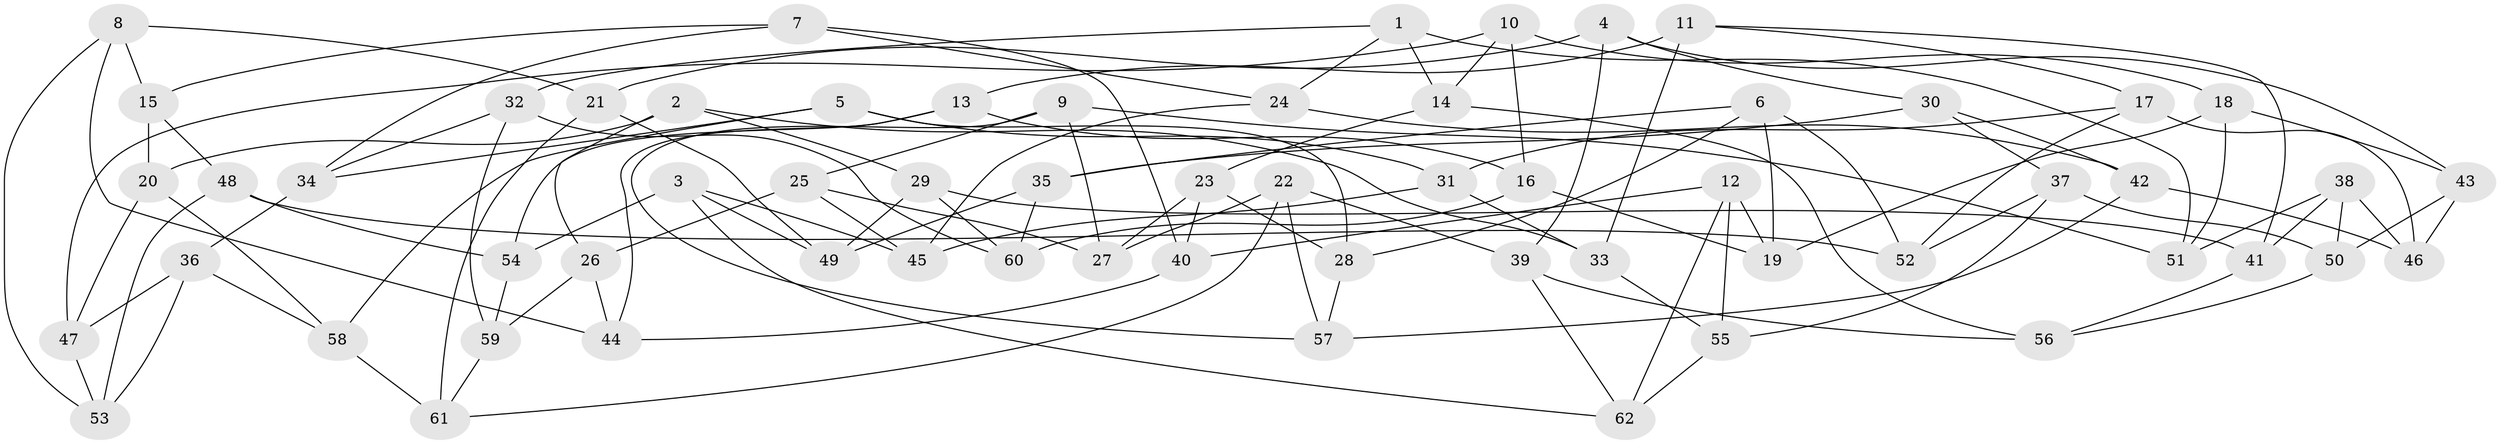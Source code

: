 // Generated by graph-tools (version 1.1) at 2025/03/03/09/25 03:03:10]
// undirected, 62 vertices, 124 edges
graph export_dot {
graph [start="1"]
  node [color=gray90,style=filled];
  1;
  2;
  3;
  4;
  5;
  6;
  7;
  8;
  9;
  10;
  11;
  12;
  13;
  14;
  15;
  16;
  17;
  18;
  19;
  20;
  21;
  22;
  23;
  24;
  25;
  26;
  27;
  28;
  29;
  30;
  31;
  32;
  33;
  34;
  35;
  36;
  37;
  38;
  39;
  40;
  41;
  42;
  43;
  44;
  45;
  46;
  47;
  48;
  49;
  50;
  51;
  52;
  53;
  54;
  55;
  56;
  57;
  58;
  59;
  60;
  61;
  62;
  1 -- 32;
  1 -- 14;
  1 -- 24;
  1 -- 51;
  2 -- 26;
  2 -- 20;
  2 -- 29;
  2 -- 33;
  3 -- 62;
  3 -- 54;
  3 -- 45;
  3 -- 49;
  4 -- 39;
  4 -- 43;
  4 -- 30;
  4 -- 21;
  5 -- 58;
  5 -- 34;
  5 -- 31;
  5 -- 28;
  6 -- 28;
  6 -- 35;
  6 -- 19;
  6 -- 52;
  7 -- 40;
  7 -- 34;
  7 -- 24;
  7 -- 15;
  8 -- 53;
  8 -- 21;
  8 -- 15;
  8 -- 44;
  9 -- 51;
  9 -- 57;
  9 -- 25;
  9 -- 27;
  10 -- 47;
  10 -- 14;
  10 -- 18;
  10 -- 16;
  11 -- 13;
  11 -- 17;
  11 -- 33;
  11 -- 41;
  12 -- 19;
  12 -- 62;
  12 -- 40;
  12 -- 55;
  13 -- 44;
  13 -- 54;
  13 -- 16;
  14 -- 23;
  14 -- 56;
  15 -- 20;
  15 -- 48;
  16 -- 60;
  16 -- 19;
  17 -- 31;
  17 -- 52;
  17 -- 46;
  18 -- 51;
  18 -- 43;
  18 -- 19;
  20 -- 58;
  20 -- 47;
  21 -- 61;
  21 -- 49;
  22 -- 39;
  22 -- 57;
  22 -- 61;
  22 -- 27;
  23 -- 28;
  23 -- 40;
  23 -- 27;
  24 -- 42;
  24 -- 45;
  25 -- 45;
  25 -- 27;
  25 -- 26;
  26 -- 59;
  26 -- 44;
  28 -- 57;
  29 -- 49;
  29 -- 41;
  29 -- 60;
  30 -- 42;
  30 -- 35;
  30 -- 37;
  31 -- 45;
  31 -- 33;
  32 -- 60;
  32 -- 34;
  32 -- 59;
  33 -- 55;
  34 -- 36;
  35 -- 60;
  35 -- 49;
  36 -- 47;
  36 -- 58;
  36 -- 53;
  37 -- 50;
  37 -- 52;
  37 -- 55;
  38 -- 41;
  38 -- 50;
  38 -- 46;
  38 -- 51;
  39 -- 56;
  39 -- 62;
  40 -- 44;
  41 -- 56;
  42 -- 57;
  42 -- 46;
  43 -- 50;
  43 -- 46;
  47 -- 53;
  48 -- 54;
  48 -- 52;
  48 -- 53;
  50 -- 56;
  54 -- 59;
  55 -- 62;
  58 -- 61;
  59 -- 61;
}

